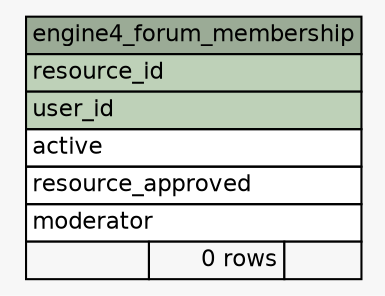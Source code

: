// dot 2.38.0 on Windows 10 10.0
// SchemaSpy rev 590
digraph "engine4_forum_membership" {
  graph [
    rankdir="RL"
    bgcolor="#f7f7f7"
    nodesep="0.18"
    ranksep="0.46"
    fontname="Helvetica"
    fontsize="11"
  ];
  node [
    fontname="Helvetica"
    fontsize="11"
    shape="plaintext"
  ];
  edge [
    arrowsize="0.8"
  ];
  "engine4_forum_membership" [
    label=<
    <TABLE BORDER="0" CELLBORDER="1" CELLSPACING="0" BGCOLOR="#ffffff">
      <TR><TD COLSPAN="3" BGCOLOR="#9bab96" ALIGN="CENTER">engine4_forum_membership</TD></TR>
      <TR><TD PORT="resource_id" COLSPAN="3" BGCOLOR="#bed1b8" ALIGN="LEFT">resource_id</TD></TR>
      <TR><TD PORT="user_id" COLSPAN="3" BGCOLOR="#bed1b8" ALIGN="LEFT">user_id</TD></TR>
      <TR><TD PORT="active" COLSPAN="3" ALIGN="LEFT">active</TD></TR>
      <TR><TD PORT="resource_approved" COLSPAN="3" ALIGN="LEFT">resource_approved</TD></TR>
      <TR><TD PORT="moderator" COLSPAN="3" ALIGN="LEFT">moderator</TD></TR>
      <TR><TD ALIGN="LEFT" BGCOLOR="#f7f7f7">  </TD><TD ALIGN="RIGHT" BGCOLOR="#f7f7f7">0 rows</TD><TD ALIGN="RIGHT" BGCOLOR="#f7f7f7">  </TD></TR>
    </TABLE>>
    URL="tables/engine4_forum_membership.html"
    tooltip="engine4_forum_membership"
  ];
}
